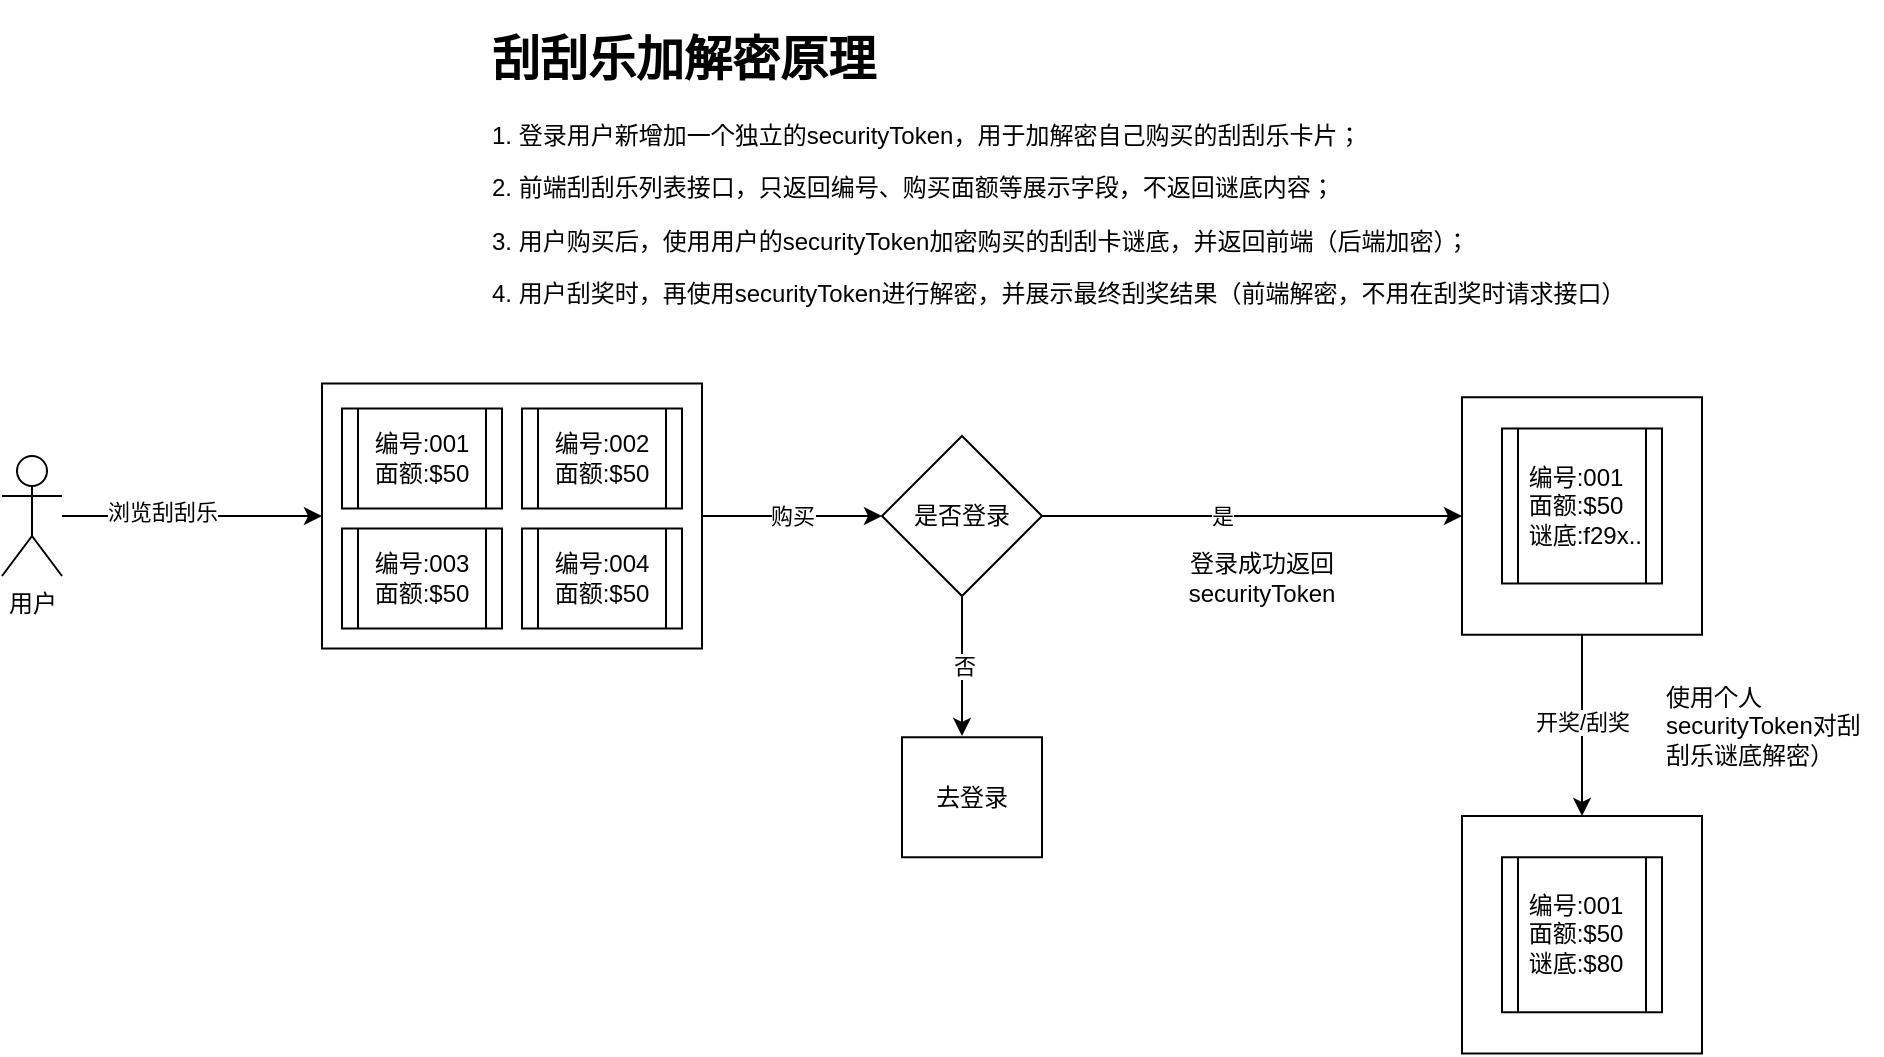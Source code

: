 <mxfile version="20.8.14" type="github">
  <diagram name="第 1 页" id="jbVKTQSptvNi_GKnWXF9">
    <mxGraphModel dx="1886" dy="820" grid="0" gridSize="10" guides="1" tooltips="1" connect="1" arrows="1" fold="1" page="1" pageScale="1" pageWidth="1200" pageHeight="1600" math="0" shadow="0">
      <root>
        <mxCell id="0" />
        <mxCell id="1" parent="0" />
        <mxCell id="t4aKNgLSTl6HfS3u7j_9-1" value="用户" style="shape=umlActor;verticalLabelPosition=bottom;verticalAlign=top;html=1;outlineConnect=0;" vertex="1" parent="1">
          <mxGeometry x="70" y="270" width="30" height="60" as="geometry" />
        </mxCell>
        <mxCell id="t4aKNgLSTl6HfS3u7j_9-8" value="" style="edgeStyle=orthogonalEdgeStyle;rounded=0;orthogonalLoop=1;jettySize=auto;html=1;" edge="1" parent="1" source="t4aKNgLSTl6HfS3u7j_9-1" target="t4aKNgLSTl6HfS3u7j_9-7">
          <mxGeometry relative="1" as="geometry">
            <mxPoint x="350" y="300" as="sourcePoint" />
          </mxGeometry>
        </mxCell>
        <mxCell id="t4aKNgLSTl6HfS3u7j_9-9" value="浏览刮刮乐" style="edgeLabel;html=1;align=center;verticalAlign=middle;resizable=0;points=[];" vertex="1" connectable="0" parent="t4aKNgLSTl6HfS3u7j_9-8">
          <mxGeometry x="-0.235" y="2" relative="1" as="geometry">
            <mxPoint as="offset" />
          </mxGeometry>
        </mxCell>
        <mxCell id="t4aKNgLSTl6HfS3u7j_9-44" value="购买" style="edgeStyle=orthogonalEdgeStyle;rounded=0;orthogonalLoop=1;jettySize=auto;html=1;entryX=0;entryY=0.5;entryDx=0;entryDy=0;" edge="1" parent="1" source="t4aKNgLSTl6HfS3u7j_9-7" target="t4aKNgLSTl6HfS3u7j_9-45">
          <mxGeometry relative="1" as="geometry">
            <mxPoint x="500" y="300" as="targetPoint" />
          </mxGeometry>
        </mxCell>
        <mxCell id="t4aKNgLSTl6HfS3u7j_9-7" value="" style="whiteSpace=wrap;html=1;" vertex="1" parent="1">
          <mxGeometry x="230" y="233.75" width="190" height="132.5" as="geometry" />
        </mxCell>
        <mxCell id="t4aKNgLSTl6HfS3u7j_9-10" value="编号:001&lt;br&gt;面额:$50" style="shape=process;whiteSpace=wrap;html=1;backgroundOutline=1;" vertex="1" parent="1">
          <mxGeometry x="240" y="246.25" width="80" height="50" as="geometry" />
        </mxCell>
        <mxCell id="t4aKNgLSTl6HfS3u7j_9-25" value="编号:002&lt;br&gt;面额:$50" style="shape=process;whiteSpace=wrap;html=1;backgroundOutline=1;" vertex="1" parent="1">
          <mxGeometry x="330" y="246.25" width="80" height="50" as="geometry" />
        </mxCell>
        <mxCell id="t4aKNgLSTl6HfS3u7j_9-26" value="编号:003&lt;br&gt;面额:$50" style="shape=process;whiteSpace=wrap;html=1;backgroundOutline=1;" vertex="1" parent="1">
          <mxGeometry x="240" y="306.25" width="80" height="50" as="geometry" />
        </mxCell>
        <mxCell id="t4aKNgLSTl6HfS3u7j_9-27" value="编号:004&lt;br&gt;面额:$50" style="shape=process;whiteSpace=wrap;html=1;backgroundOutline=1;" vertex="1" parent="1">
          <mxGeometry x="330" y="306.25" width="80" height="50" as="geometry" />
        </mxCell>
        <mxCell id="t4aKNgLSTl6HfS3u7j_9-35" style="edgeStyle=orthogonalEdgeStyle;rounded=0;orthogonalLoop=1;jettySize=auto;html=1;entryX=0.5;entryY=0;entryDx=0;entryDy=0;" edge="1" parent="1" source="t4aKNgLSTl6HfS3u7j_9-29" target="t4aKNgLSTl6HfS3u7j_9-38">
          <mxGeometry relative="1" as="geometry">
            <mxPoint x="860" y="470" as="targetPoint" />
          </mxGeometry>
        </mxCell>
        <mxCell id="t4aKNgLSTl6HfS3u7j_9-36" value="开奖/刮奖" style="edgeLabel;html=1;align=center;verticalAlign=middle;resizable=0;points=[];" vertex="1" connectable="0" parent="t4aKNgLSTl6HfS3u7j_9-35">
          <mxGeometry x="-0.189" y="1" relative="1" as="geometry">
            <mxPoint x="-1" y="6" as="offset" />
          </mxGeometry>
        </mxCell>
        <mxCell id="t4aKNgLSTl6HfS3u7j_9-29" value="" style="whiteSpace=wrap;html=1;" vertex="1" parent="1">
          <mxGeometry x="800" y="240.62" width="120" height="118.75" as="geometry" />
        </mxCell>
        <mxCell id="t4aKNgLSTl6HfS3u7j_9-34" value="&amp;nbsp;编号:001&lt;br&gt;&amp;nbsp;面额:$50&lt;br&gt;&amp;nbsp;谜底:f29x.." style="shape=process;whiteSpace=wrap;html=1;backgroundOutline=1;align=left;" vertex="1" parent="1">
          <mxGeometry x="820" y="256.24" width="80" height="77.5" as="geometry" />
        </mxCell>
        <mxCell id="t4aKNgLSTl6HfS3u7j_9-38" value="" style="whiteSpace=wrap;html=1;" vertex="1" parent="1">
          <mxGeometry x="800" y="450" width="120" height="118.75" as="geometry" />
        </mxCell>
        <mxCell id="t4aKNgLSTl6HfS3u7j_9-39" value="&amp;nbsp;编号:001&lt;br&gt;&amp;nbsp;面额:$50&lt;br&gt;&amp;nbsp;谜底:$80" style="shape=process;whiteSpace=wrap;html=1;backgroundOutline=1;align=left;" vertex="1" parent="1">
          <mxGeometry x="820" y="470.63" width="80" height="77.5" as="geometry" />
        </mxCell>
        <mxCell id="t4aKNgLSTl6HfS3u7j_9-41" value="去登录" style="whiteSpace=wrap;html=1;verticalAlign=middle;align=center;" vertex="1" parent="1">
          <mxGeometry x="520" y="410.63" width="70" height="60" as="geometry" />
        </mxCell>
        <mxCell id="t4aKNgLSTl6HfS3u7j_9-47" value="是" style="edgeStyle=orthogonalEdgeStyle;rounded=0;orthogonalLoop=1;jettySize=auto;html=1;entryX=0;entryY=0.5;entryDx=0;entryDy=0;" edge="1" parent="1" source="t4aKNgLSTl6HfS3u7j_9-45" target="t4aKNgLSTl6HfS3u7j_9-29">
          <mxGeometry x="-0.143" relative="1" as="geometry">
            <mxPoint as="offset" />
          </mxGeometry>
        </mxCell>
        <mxCell id="t4aKNgLSTl6HfS3u7j_9-48" value="否" style="edgeStyle=orthogonalEdgeStyle;rounded=0;orthogonalLoop=1;jettySize=auto;html=1;" edge="1" parent="1" source="t4aKNgLSTl6HfS3u7j_9-45">
          <mxGeometry relative="1" as="geometry">
            <mxPoint x="550" y="410" as="targetPoint" />
          </mxGeometry>
        </mxCell>
        <mxCell id="t4aKNgLSTl6HfS3u7j_9-45" value="是否登录" style="rhombus;whiteSpace=wrap;html=1;" vertex="1" parent="1">
          <mxGeometry x="510" y="260" width="80" height="80" as="geometry" />
        </mxCell>
        <mxCell id="t4aKNgLSTl6HfS3u7j_9-49" value="登录成功返回securityToken" style="text;html=1;strokeColor=none;fillColor=none;align=center;verticalAlign=middle;whiteSpace=wrap;rounded=0;" vertex="1" parent="1">
          <mxGeometry x="670" y="316.25" width="60" height="30" as="geometry" />
        </mxCell>
        <mxCell id="t4aKNgLSTl6HfS3u7j_9-50" value="使用个人securityToken对刮刮乐谜底解密）" style="text;html=1;strokeColor=none;fillColor=none;align=left;verticalAlign=middle;whiteSpace=wrap;rounded=0;" vertex="1" parent="1">
          <mxGeometry x="900" y="390" width="110" height="30" as="geometry" />
        </mxCell>
        <mxCell id="t4aKNgLSTl6HfS3u7j_9-51" value="&lt;h1&gt;刮刮乐加解密原理&lt;/h1&gt;&lt;p&gt;1. 登录用户新增加一个独立的securityToken，用于加解密自己购买的刮刮乐卡片；&lt;/p&gt;&lt;p&gt;2. 前端刮刮乐列表接口，只返回编号、购买面额等展示字段，不返回谜底内容；&lt;/p&gt;&lt;p&gt;3. 用户购买后，使用用户的securityToken加密购买的刮刮卡谜底，并返回前端（后端加密）；&lt;/p&gt;&lt;p&gt;4. 用户刮奖时，再使用securityToken进行解密，并展示最终刮奖结果（前端解密，不用在刮奖时请求接口）&lt;/p&gt;" style="text;html=1;strokeColor=none;fillColor=none;spacing=5;spacingTop=-20;whiteSpace=wrap;overflow=hidden;rounded=0;" vertex="1" parent="1">
          <mxGeometry x="310" y="52" width="611" height="149" as="geometry" />
        </mxCell>
      </root>
    </mxGraphModel>
  </diagram>
</mxfile>
